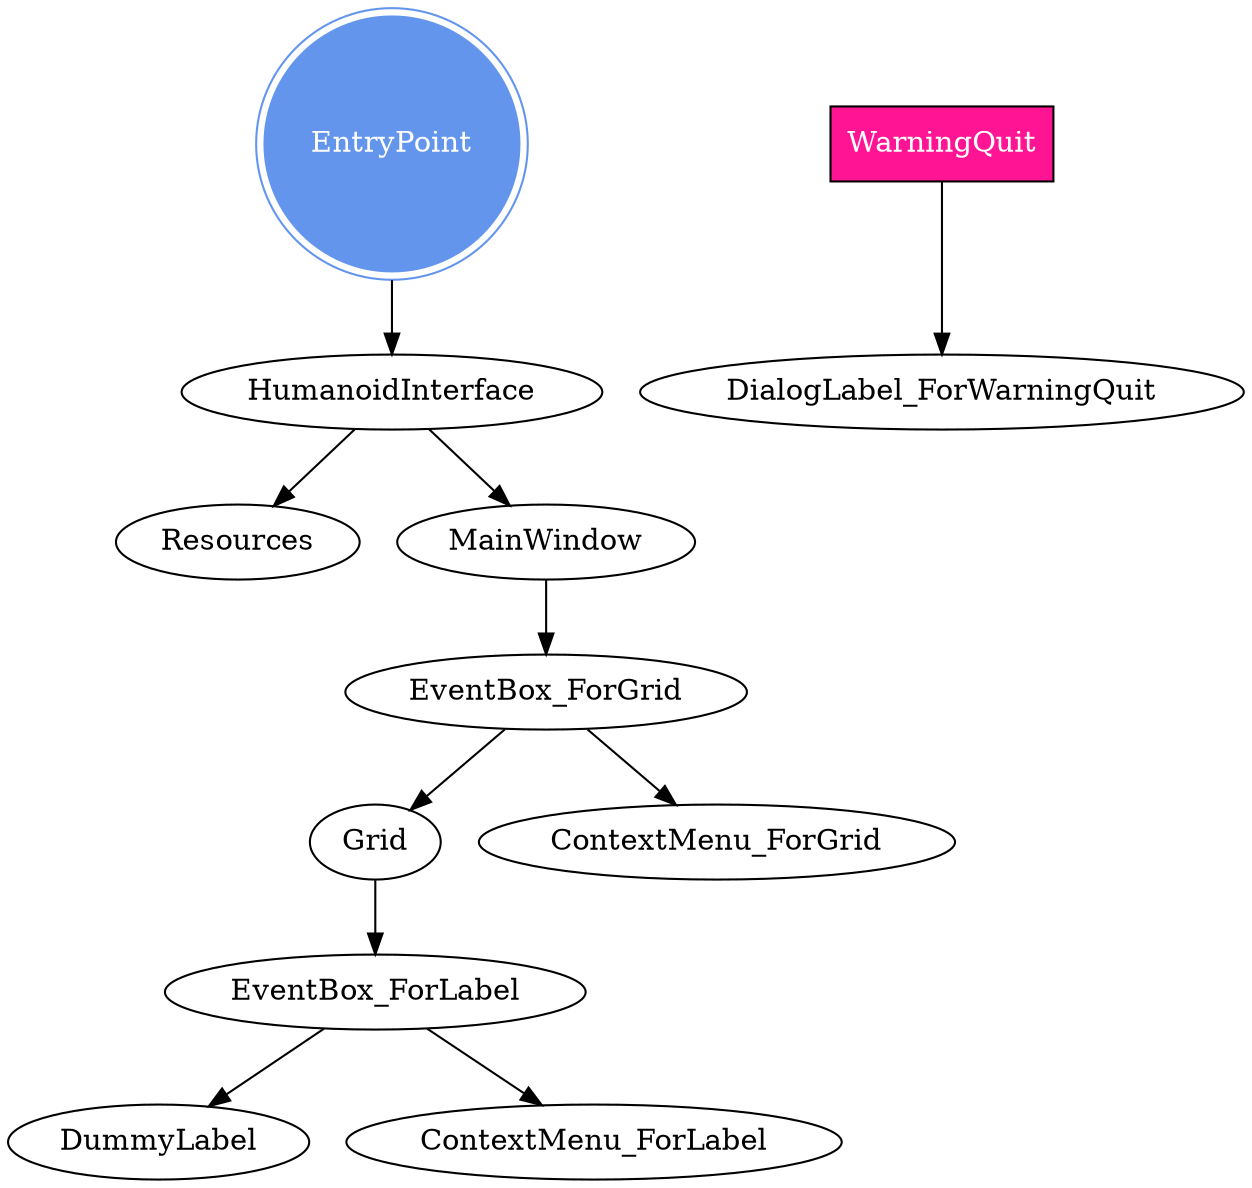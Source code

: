 digraph {

    EntryPoint -> HumanoidInterface
    
    EntryPoint [
        shape = "doublecircle"
        style = "filled"
        color = "CornflowerBlue"
        fontcolor = "White"
    ]
    
    HumanoidInterface -> Resources
    HumanoidInterface -> MainWindow

    MainWindow -> EventBox_ForGrid
    
    EventBox_ForGrid -> Grid
    EventBox_ForGrid -> ContextMenu_ForGrid

    Grid -> EventBox_ForLabel
    
    EventBox_ForLabel -> DummyLabel
    EventBox_ForLabel -> ContextMenu_ForLabel

    WarningQuit [
        shape = "rectangle"
        style = "filled"
        fillcolor = "DeepPink"
        fontcolor = "White"
    ]

    WarningQuit -> DialogLabel_ForWarningQuit

}